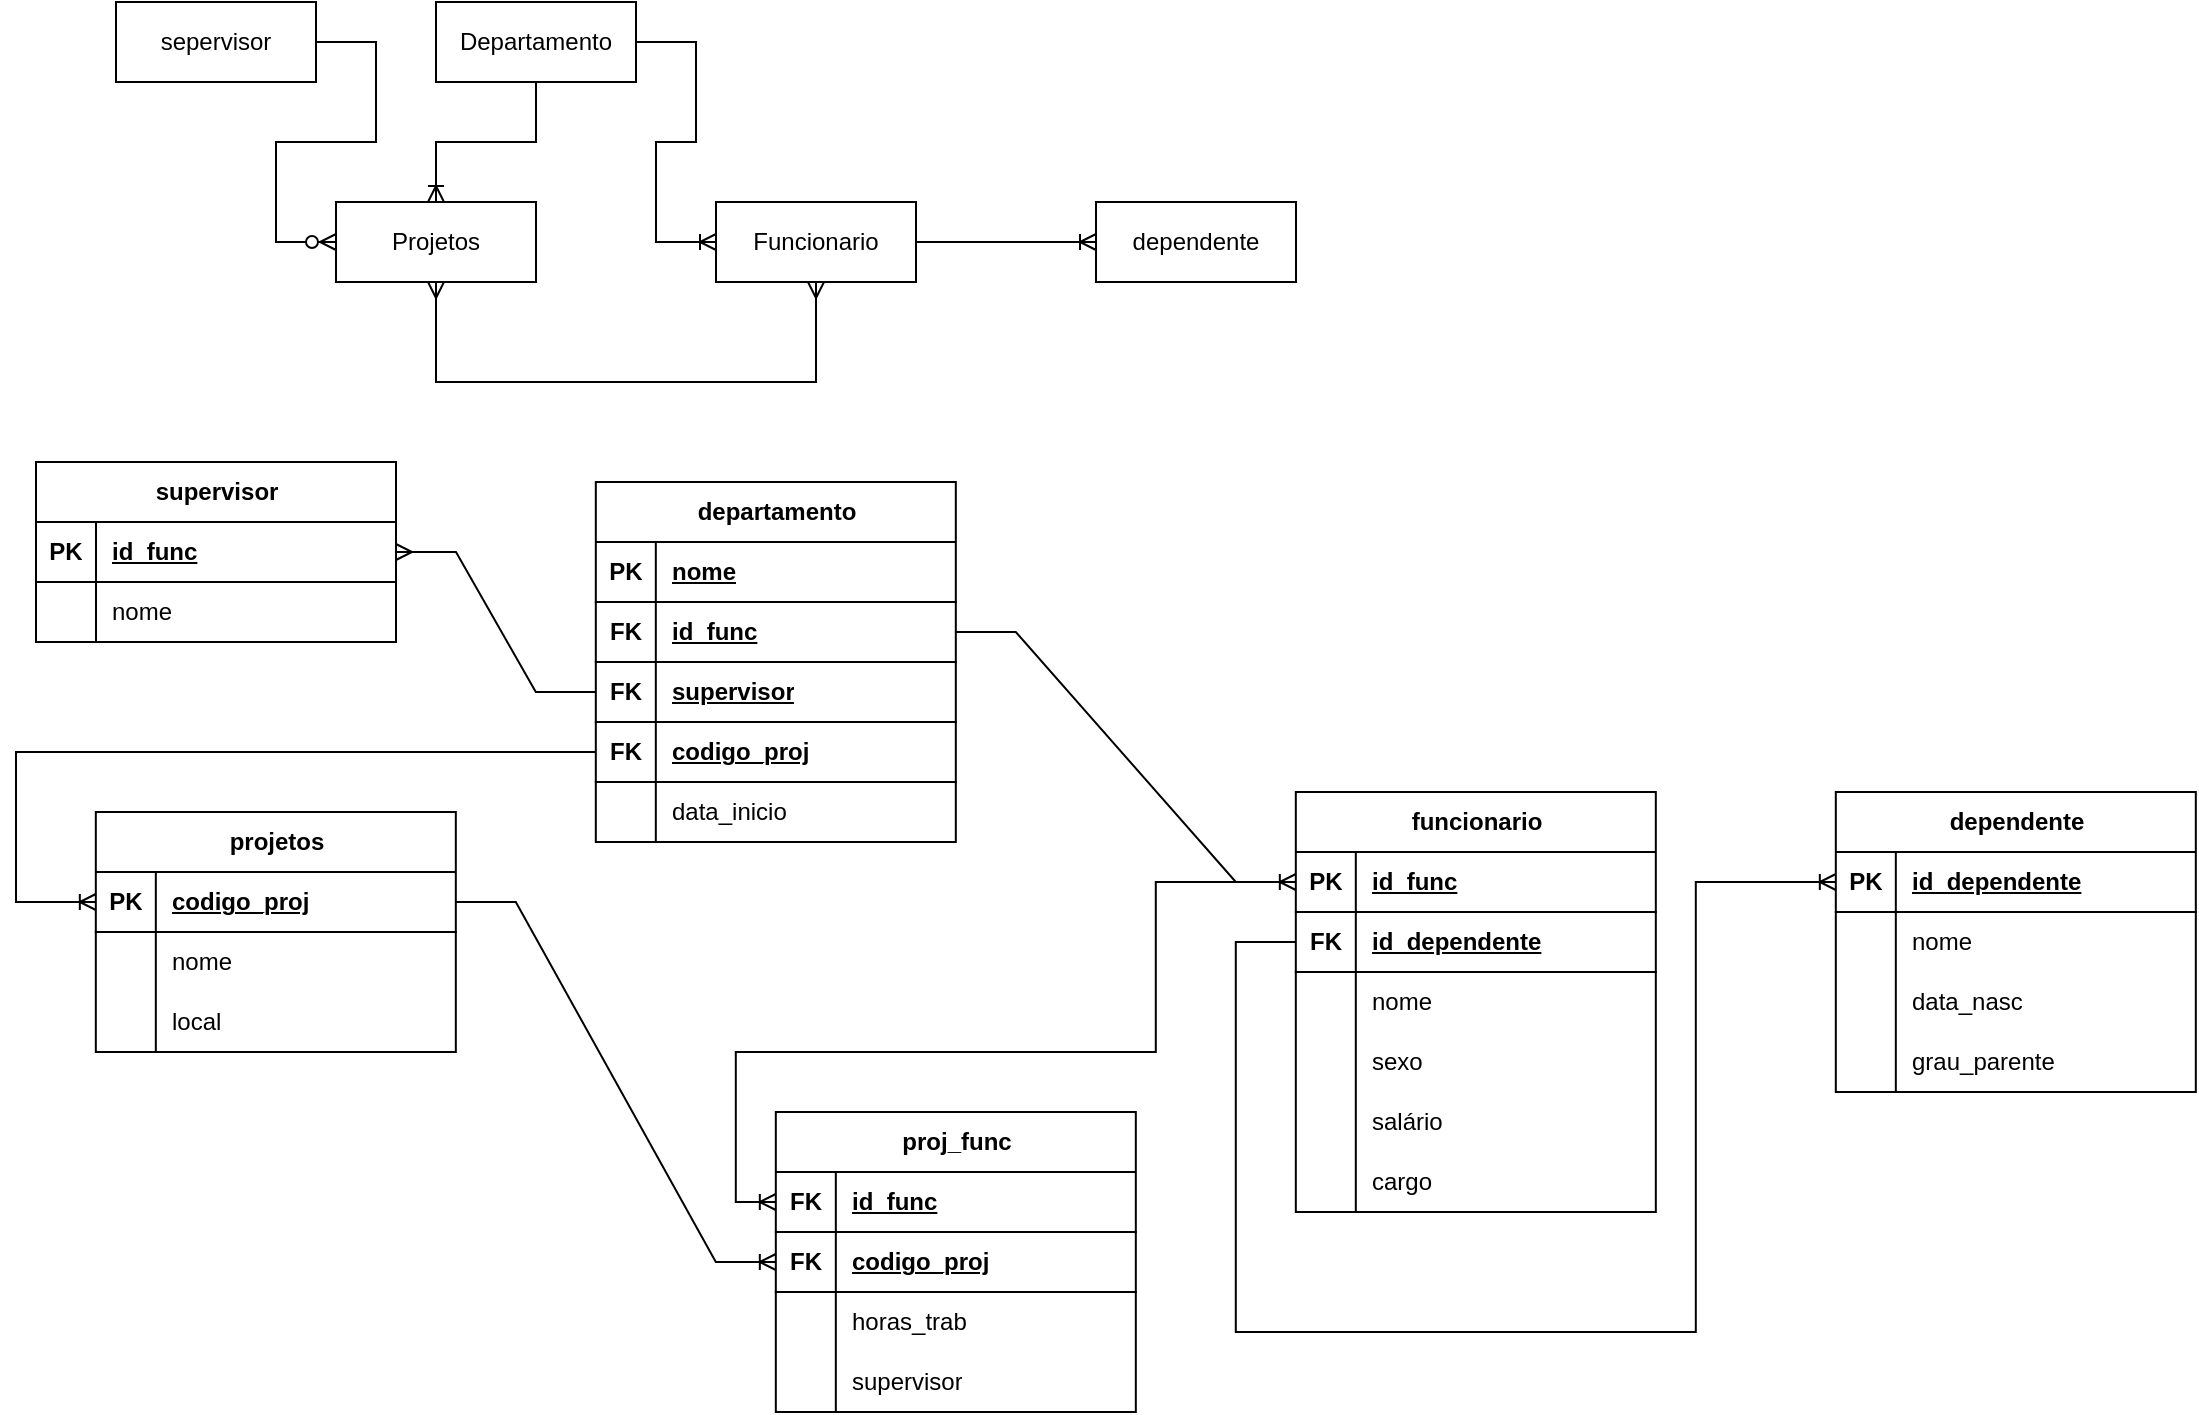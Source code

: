 <mxfile version="26.0.11">
  <diagram name="Página-1" id="IoNbXoMxtZyFO35XoxZp">
    <mxGraphModel dx="1313" dy="771" grid="1" gridSize="10" guides="1" tooltips="1" connect="1" arrows="1" fold="1" page="1" pageScale="1" pageWidth="1169" pageHeight="827" math="0" shadow="0">
      <root>
        <mxCell id="0" />
        <mxCell id="1" parent="0" />
        <mxCell id="rx8AZ9vbswZxcQyR1f8F-1" value="Funcionario" style="whiteSpace=wrap;html=1;align=center;" vertex="1" parent="1">
          <mxGeometry x="390" y="110" width="100" height="40" as="geometry" />
        </mxCell>
        <mxCell id="rx8AZ9vbswZxcQyR1f8F-3" value="Departamento" style="whiteSpace=wrap;html=1;align=center;" vertex="1" parent="1">
          <mxGeometry x="250" y="10" width="100" height="40" as="geometry" />
        </mxCell>
        <mxCell id="rx8AZ9vbswZxcQyR1f8F-4" value="dependente" style="whiteSpace=wrap;html=1;align=center;" vertex="1" parent="1">
          <mxGeometry x="580" y="110" width="100" height="40" as="geometry" />
        </mxCell>
        <mxCell id="rx8AZ9vbswZxcQyR1f8F-11" value="" style="edgeStyle=entityRelationEdgeStyle;fontSize=12;html=1;endArrow=ERoneToMany;rounded=0;exitX=1;exitY=0.5;exitDx=0;exitDy=0;entryX=0;entryY=0.5;entryDx=0;entryDy=0;" edge="1" parent="1" source="rx8AZ9vbswZxcQyR1f8F-1" target="rx8AZ9vbswZxcQyR1f8F-4">
          <mxGeometry width="100" height="100" relative="1" as="geometry">
            <mxPoint x="410" y="20" as="sourcePoint" />
            <mxPoint x="510" y="-80" as="targetPoint" />
          </mxGeometry>
        </mxCell>
        <mxCell id="rx8AZ9vbswZxcQyR1f8F-13" value="Projetos" style="whiteSpace=wrap;html=1;align=center;" vertex="1" parent="1">
          <mxGeometry x="200" y="110" width="100" height="40" as="geometry" />
        </mxCell>
        <mxCell id="rx8AZ9vbswZxcQyR1f8F-14" value="" style="edgeStyle=orthogonalEdgeStyle;fontSize=12;html=1;endArrow=ERoneToMany;rounded=0;entryX=0.5;entryY=0;entryDx=0;entryDy=0;exitX=0.5;exitY=1;exitDx=0;exitDy=0;" edge="1" parent="1" source="rx8AZ9vbswZxcQyR1f8F-3" target="rx8AZ9vbswZxcQyR1f8F-13">
          <mxGeometry width="100" height="100" relative="1" as="geometry">
            <mxPoint x="410" y="20" as="sourcePoint" />
            <mxPoint x="510" y="-80" as="targetPoint" />
          </mxGeometry>
        </mxCell>
        <mxCell id="rx8AZ9vbswZxcQyR1f8F-15" value="sepervisor" style="whiteSpace=wrap;html=1;align=center;" vertex="1" parent="1">
          <mxGeometry x="90" y="10" width="100" height="40" as="geometry" />
        </mxCell>
        <mxCell id="rx8AZ9vbswZxcQyR1f8F-17" value="" style="edgeStyle=entityRelationEdgeStyle;fontSize=12;html=1;endArrow=ERzeroToMany;endFill=1;rounded=0;exitX=1;exitY=0.5;exitDx=0;exitDy=0;entryX=0;entryY=0.5;entryDx=0;entryDy=0;" edge="1" parent="1" source="rx8AZ9vbswZxcQyR1f8F-15" target="rx8AZ9vbswZxcQyR1f8F-13">
          <mxGeometry width="100" height="100" relative="1" as="geometry">
            <mxPoint x="410" y="330" as="sourcePoint" />
            <mxPoint x="510" y="230" as="targetPoint" />
          </mxGeometry>
        </mxCell>
        <mxCell id="rx8AZ9vbswZxcQyR1f8F-18" value="departamento" style="shape=table;startSize=30;container=1;collapsible=1;childLayout=tableLayout;fixedRows=1;rowLines=0;fontStyle=1;align=center;resizeLast=1;html=1;" vertex="1" parent="1">
          <mxGeometry x="329.91" y="250" width="180" height="180" as="geometry" />
        </mxCell>
        <mxCell id="rx8AZ9vbswZxcQyR1f8F-19" value="" style="shape=tableRow;horizontal=0;startSize=0;swimlaneHead=0;swimlaneBody=0;fillColor=none;collapsible=0;dropTarget=0;points=[[0,0.5],[1,0.5]];portConstraint=eastwest;top=0;left=0;right=0;bottom=1;" vertex="1" parent="rx8AZ9vbswZxcQyR1f8F-18">
          <mxGeometry y="30" width="180" height="30" as="geometry" />
        </mxCell>
        <mxCell id="rx8AZ9vbswZxcQyR1f8F-20" value="PK" style="shape=partialRectangle;connectable=0;fillColor=none;top=0;left=0;bottom=0;right=0;fontStyle=1;overflow=hidden;whiteSpace=wrap;html=1;" vertex="1" parent="rx8AZ9vbswZxcQyR1f8F-19">
          <mxGeometry width="30" height="30" as="geometry">
            <mxRectangle width="30" height="30" as="alternateBounds" />
          </mxGeometry>
        </mxCell>
        <mxCell id="rx8AZ9vbswZxcQyR1f8F-21" value="nome" style="shape=partialRectangle;connectable=0;fillColor=none;top=0;left=0;bottom=0;right=0;align=left;spacingLeft=6;fontStyle=5;overflow=hidden;whiteSpace=wrap;html=1;" vertex="1" parent="rx8AZ9vbswZxcQyR1f8F-19">
          <mxGeometry x="30" width="150" height="30" as="geometry">
            <mxRectangle width="150" height="30" as="alternateBounds" />
          </mxGeometry>
        </mxCell>
        <mxCell id="rx8AZ9vbswZxcQyR1f8F-109" value="" style="shape=tableRow;horizontal=0;startSize=0;swimlaneHead=0;swimlaneBody=0;fillColor=none;collapsible=0;dropTarget=0;points=[[0,0.5],[1,0.5]];portConstraint=eastwest;top=0;left=0;right=0;bottom=1;" vertex="1" parent="rx8AZ9vbswZxcQyR1f8F-18">
          <mxGeometry y="60" width="180" height="30" as="geometry" />
        </mxCell>
        <mxCell id="rx8AZ9vbswZxcQyR1f8F-110" value="FK" style="shape=partialRectangle;connectable=0;fillColor=none;top=0;left=0;bottom=0;right=0;fontStyle=1;overflow=hidden;whiteSpace=wrap;html=1;" vertex="1" parent="rx8AZ9vbswZxcQyR1f8F-109">
          <mxGeometry width="30" height="30" as="geometry">
            <mxRectangle width="30" height="30" as="alternateBounds" />
          </mxGeometry>
        </mxCell>
        <mxCell id="rx8AZ9vbswZxcQyR1f8F-111" value="id_func" style="shape=partialRectangle;connectable=0;fillColor=none;top=0;left=0;bottom=0;right=0;align=left;spacingLeft=6;fontStyle=5;overflow=hidden;whiteSpace=wrap;html=1;" vertex="1" parent="rx8AZ9vbswZxcQyR1f8F-109">
          <mxGeometry x="30" width="150" height="30" as="geometry">
            <mxRectangle width="150" height="30" as="alternateBounds" />
          </mxGeometry>
        </mxCell>
        <mxCell id="rx8AZ9vbswZxcQyR1f8F-112" value="" style="shape=tableRow;horizontal=0;startSize=0;swimlaneHead=0;swimlaneBody=0;fillColor=none;collapsible=0;dropTarget=0;points=[[0,0.5],[1,0.5]];portConstraint=eastwest;top=0;left=0;right=0;bottom=1;" vertex="1" parent="rx8AZ9vbswZxcQyR1f8F-18">
          <mxGeometry y="90" width="180" height="30" as="geometry" />
        </mxCell>
        <mxCell id="rx8AZ9vbswZxcQyR1f8F-113" value="FK" style="shape=partialRectangle;connectable=0;fillColor=none;top=0;left=0;bottom=0;right=0;fontStyle=1;overflow=hidden;whiteSpace=wrap;html=1;" vertex="1" parent="rx8AZ9vbswZxcQyR1f8F-112">
          <mxGeometry width="30" height="30" as="geometry">
            <mxRectangle width="30" height="30" as="alternateBounds" />
          </mxGeometry>
        </mxCell>
        <mxCell id="rx8AZ9vbswZxcQyR1f8F-114" value="supervisor" style="shape=partialRectangle;connectable=0;fillColor=none;top=0;left=0;bottom=0;right=0;align=left;spacingLeft=6;fontStyle=5;overflow=hidden;whiteSpace=wrap;html=1;" vertex="1" parent="rx8AZ9vbswZxcQyR1f8F-112">
          <mxGeometry x="30" width="150" height="30" as="geometry">
            <mxRectangle width="150" height="30" as="alternateBounds" />
          </mxGeometry>
        </mxCell>
        <mxCell id="rx8AZ9vbswZxcQyR1f8F-183" value="" style="shape=tableRow;horizontal=0;startSize=0;swimlaneHead=0;swimlaneBody=0;fillColor=none;collapsible=0;dropTarget=0;points=[[0,0.5],[1,0.5]];portConstraint=eastwest;top=0;left=0;right=0;bottom=1;" vertex="1" parent="rx8AZ9vbswZxcQyR1f8F-18">
          <mxGeometry y="120" width="180" height="30" as="geometry" />
        </mxCell>
        <mxCell id="rx8AZ9vbswZxcQyR1f8F-184" value="FK" style="shape=partialRectangle;connectable=0;fillColor=none;top=0;left=0;bottom=0;right=0;fontStyle=1;overflow=hidden;whiteSpace=wrap;html=1;" vertex="1" parent="rx8AZ9vbswZxcQyR1f8F-183">
          <mxGeometry width="30" height="30" as="geometry">
            <mxRectangle width="30" height="30" as="alternateBounds" />
          </mxGeometry>
        </mxCell>
        <mxCell id="rx8AZ9vbswZxcQyR1f8F-185" value="codigo_proj" style="shape=partialRectangle;connectable=0;fillColor=none;top=0;left=0;bottom=0;right=0;align=left;spacingLeft=6;fontStyle=5;overflow=hidden;whiteSpace=wrap;html=1;" vertex="1" parent="rx8AZ9vbswZxcQyR1f8F-183">
          <mxGeometry x="30" width="150" height="30" as="geometry">
            <mxRectangle width="150" height="30" as="alternateBounds" />
          </mxGeometry>
        </mxCell>
        <mxCell id="rx8AZ9vbswZxcQyR1f8F-186" value="" style="shape=tableRow;horizontal=0;startSize=0;swimlaneHead=0;swimlaneBody=0;fillColor=none;collapsible=0;dropTarget=0;points=[[0,0.5],[1,0.5]];portConstraint=eastwest;top=0;left=0;right=0;bottom=0;" vertex="1" parent="rx8AZ9vbswZxcQyR1f8F-18">
          <mxGeometry y="150" width="180" height="30" as="geometry" />
        </mxCell>
        <mxCell id="rx8AZ9vbswZxcQyR1f8F-187" value="" style="shape=partialRectangle;connectable=0;fillColor=none;top=0;left=0;bottom=0;right=0;editable=1;overflow=hidden;whiteSpace=wrap;html=1;" vertex="1" parent="rx8AZ9vbswZxcQyR1f8F-186">
          <mxGeometry width="30" height="30" as="geometry">
            <mxRectangle width="30" height="30" as="alternateBounds" />
          </mxGeometry>
        </mxCell>
        <mxCell id="rx8AZ9vbswZxcQyR1f8F-188" value="data_inicio" style="shape=partialRectangle;connectable=0;fillColor=none;top=0;left=0;bottom=0;right=0;align=left;spacingLeft=6;overflow=hidden;whiteSpace=wrap;html=1;" vertex="1" parent="rx8AZ9vbswZxcQyR1f8F-186">
          <mxGeometry x="30" width="150" height="30" as="geometry">
            <mxRectangle width="150" height="30" as="alternateBounds" />
          </mxGeometry>
        </mxCell>
        <mxCell id="rx8AZ9vbswZxcQyR1f8F-31" value="funcionario" style="shape=table;startSize=30;container=1;collapsible=1;childLayout=tableLayout;fixedRows=1;rowLines=0;fontStyle=1;align=center;resizeLast=1;html=1;" vertex="1" parent="1">
          <mxGeometry x="679.91" y="405" width="180" height="210" as="geometry" />
        </mxCell>
        <mxCell id="rx8AZ9vbswZxcQyR1f8F-32" value="" style="shape=tableRow;horizontal=0;startSize=0;swimlaneHead=0;swimlaneBody=0;fillColor=none;collapsible=0;dropTarget=0;points=[[0,0.5],[1,0.5]];portConstraint=eastwest;top=0;left=0;right=0;bottom=1;" vertex="1" parent="rx8AZ9vbswZxcQyR1f8F-31">
          <mxGeometry y="30" width="180" height="30" as="geometry" />
        </mxCell>
        <mxCell id="rx8AZ9vbswZxcQyR1f8F-33" value="PK" style="shape=partialRectangle;connectable=0;fillColor=none;top=0;left=0;bottom=0;right=0;fontStyle=1;overflow=hidden;whiteSpace=wrap;html=1;" vertex="1" parent="rx8AZ9vbswZxcQyR1f8F-32">
          <mxGeometry width="30" height="30" as="geometry">
            <mxRectangle width="30" height="30" as="alternateBounds" />
          </mxGeometry>
        </mxCell>
        <mxCell id="rx8AZ9vbswZxcQyR1f8F-34" value="id_func" style="shape=partialRectangle;connectable=0;fillColor=none;top=0;left=0;bottom=0;right=0;align=left;spacingLeft=6;fontStyle=5;overflow=hidden;whiteSpace=wrap;html=1;" vertex="1" parent="rx8AZ9vbswZxcQyR1f8F-32">
          <mxGeometry x="30" width="150" height="30" as="geometry">
            <mxRectangle width="150" height="30" as="alternateBounds" />
          </mxGeometry>
        </mxCell>
        <mxCell id="rx8AZ9vbswZxcQyR1f8F-84" value="" style="shape=tableRow;horizontal=0;startSize=0;swimlaneHead=0;swimlaneBody=0;fillColor=none;collapsible=0;dropTarget=0;points=[[0,0.5],[1,0.5]];portConstraint=eastwest;top=0;left=0;right=0;bottom=1;" vertex="1" parent="rx8AZ9vbswZxcQyR1f8F-31">
          <mxGeometry y="60" width="180" height="30" as="geometry" />
        </mxCell>
        <mxCell id="rx8AZ9vbswZxcQyR1f8F-85" value="FK" style="shape=partialRectangle;connectable=0;fillColor=none;top=0;left=0;bottom=0;right=0;fontStyle=1;overflow=hidden;whiteSpace=wrap;html=1;" vertex="1" parent="rx8AZ9vbswZxcQyR1f8F-84">
          <mxGeometry width="30" height="30" as="geometry">
            <mxRectangle width="30" height="30" as="alternateBounds" />
          </mxGeometry>
        </mxCell>
        <mxCell id="rx8AZ9vbswZxcQyR1f8F-86" value="id_dependente" style="shape=partialRectangle;connectable=0;fillColor=none;top=0;left=0;bottom=0;right=0;align=left;spacingLeft=6;fontStyle=5;overflow=hidden;whiteSpace=wrap;html=1;" vertex="1" parent="rx8AZ9vbswZxcQyR1f8F-84">
          <mxGeometry x="30" width="150" height="30" as="geometry">
            <mxRectangle width="150" height="30" as="alternateBounds" />
          </mxGeometry>
        </mxCell>
        <mxCell id="rx8AZ9vbswZxcQyR1f8F-87" value="" style="shape=tableRow;horizontal=0;startSize=0;swimlaneHead=0;swimlaneBody=0;fillColor=none;collapsible=0;dropTarget=0;points=[[0,0.5],[1,0.5]];portConstraint=eastwest;top=0;left=0;right=0;bottom=0;" vertex="1" parent="rx8AZ9vbswZxcQyR1f8F-31">
          <mxGeometry y="90" width="180" height="30" as="geometry" />
        </mxCell>
        <mxCell id="rx8AZ9vbswZxcQyR1f8F-88" value="" style="shape=partialRectangle;connectable=0;fillColor=none;top=0;left=0;bottom=0;right=0;editable=1;overflow=hidden;whiteSpace=wrap;html=1;" vertex="1" parent="rx8AZ9vbswZxcQyR1f8F-87">
          <mxGeometry width="30" height="30" as="geometry">
            <mxRectangle width="30" height="30" as="alternateBounds" />
          </mxGeometry>
        </mxCell>
        <mxCell id="rx8AZ9vbswZxcQyR1f8F-89" value="nome" style="shape=partialRectangle;connectable=0;fillColor=none;top=0;left=0;bottom=0;right=0;align=left;spacingLeft=6;overflow=hidden;whiteSpace=wrap;html=1;" vertex="1" parent="rx8AZ9vbswZxcQyR1f8F-87">
          <mxGeometry x="30" width="150" height="30" as="geometry">
            <mxRectangle width="150" height="30" as="alternateBounds" />
          </mxGeometry>
        </mxCell>
        <mxCell id="rx8AZ9vbswZxcQyR1f8F-119" value="" style="shape=tableRow;horizontal=0;startSize=0;swimlaneHead=0;swimlaneBody=0;fillColor=none;collapsible=0;dropTarget=0;points=[[0,0.5],[1,0.5]];portConstraint=eastwest;top=0;left=0;right=0;bottom=0;" vertex="1" parent="rx8AZ9vbswZxcQyR1f8F-31">
          <mxGeometry y="120" width="180" height="30" as="geometry" />
        </mxCell>
        <mxCell id="rx8AZ9vbswZxcQyR1f8F-120" value="" style="shape=partialRectangle;connectable=0;fillColor=none;top=0;left=0;bottom=0;right=0;editable=1;overflow=hidden;whiteSpace=wrap;html=1;" vertex="1" parent="rx8AZ9vbswZxcQyR1f8F-119">
          <mxGeometry width="30" height="30" as="geometry">
            <mxRectangle width="30" height="30" as="alternateBounds" />
          </mxGeometry>
        </mxCell>
        <mxCell id="rx8AZ9vbswZxcQyR1f8F-121" value="sexo" style="shape=partialRectangle;connectable=0;fillColor=none;top=0;left=0;bottom=0;right=0;align=left;spacingLeft=6;overflow=hidden;whiteSpace=wrap;html=1;" vertex="1" parent="rx8AZ9vbswZxcQyR1f8F-119">
          <mxGeometry x="30" width="150" height="30" as="geometry">
            <mxRectangle width="150" height="30" as="alternateBounds" />
          </mxGeometry>
        </mxCell>
        <mxCell id="rx8AZ9vbswZxcQyR1f8F-122" value="" style="shape=tableRow;horizontal=0;startSize=0;swimlaneHead=0;swimlaneBody=0;fillColor=none;collapsible=0;dropTarget=0;points=[[0,0.5],[1,0.5]];portConstraint=eastwest;top=0;left=0;right=0;bottom=0;" vertex="1" parent="rx8AZ9vbswZxcQyR1f8F-31">
          <mxGeometry y="150" width="180" height="30" as="geometry" />
        </mxCell>
        <mxCell id="rx8AZ9vbswZxcQyR1f8F-123" value="" style="shape=partialRectangle;connectable=0;fillColor=none;top=0;left=0;bottom=0;right=0;editable=1;overflow=hidden;whiteSpace=wrap;html=1;" vertex="1" parent="rx8AZ9vbswZxcQyR1f8F-122">
          <mxGeometry width="30" height="30" as="geometry">
            <mxRectangle width="30" height="30" as="alternateBounds" />
          </mxGeometry>
        </mxCell>
        <mxCell id="rx8AZ9vbswZxcQyR1f8F-124" value="salário&amp;nbsp;" style="shape=partialRectangle;connectable=0;fillColor=none;top=0;left=0;bottom=0;right=0;align=left;spacingLeft=6;overflow=hidden;whiteSpace=wrap;html=1;" vertex="1" parent="rx8AZ9vbswZxcQyR1f8F-122">
          <mxGeometry x="30" width="150" height="30" as="geometry">
            <mxRectangle width="150" height="30" as="alternateBounds" />
          </mxGeometry>
        </mxCell>
        <mxCell id="rx8AZ9vbswZxcQyR1f8F-128" value="" style="shape=tableRow;horizontal=0;startSize=0;swimlaneHead=0;swimlaneBody=0;fillColor=none;collapsible=0;dropTarget=0;points=[[0,0.5],[1,0.5]];portConstraint=eastwest;top=0;left=0;right=0;bottom=0;" vertex="1" parent="rx8AZ9vbswZxcQyR1f8F-31">
          <mxGeometry y="180" width="180" height="30" as="geometry" />
        </mxCell>
        <mxCell id="rx8AZ9vbswZxcQyR1f8F-129" value="" style="shape=partialRectangle;connectable=0;fillColor=none;top=0;left=0;bottom=0;right=0;editable=1;overflow=hidden;whiteSpace=wrap;html=1;" vertex="1" parent="rx8AZ9vbswZxcQyR1f8F-128">
          <mxGeometry width="30" height="30" as="geometry">
            <mxRectangle width="30" height="30" as="alternateBounds" />
          </mxGeometry>
        </mxCell>
        <mxCell id="rx8AZ9vbswZxcQyR1f8F-130" value="cargo" style="shape=partialRectangle;connectable=0;fillColor=none;top=0;left=0;bottom=0;right=0;align=left;spacingLeft=6;overflow=hidden;whiteSpace=wrap;html=1;" vertex="1" parent="rx8AZ9vbswZxcQyR1f8F-128">
          <mxGeometry x="30" width="150" height="30" as="geometry">
            <mxRectangle width="150" height="30" as="alternateBounds" />
          </mxGeometry>
        </mxCell>
        <mxCell id="rx8AZ9vbswZxcQyR1f8F-44" value="dependente" style="shape=table;startSize=30;container=1;collapsible=1;childLayout=tableLayout;fixedRows=1;rowLines=0;fontStyle=1;align=center;resizeLast=1;html=1;" vertex="1" parent="1">
          <mxGeometry x="949.91" y="405" width="180" height="150" as="geometry" />
        </mxCell>
        <mxCell id="rx8AZ9vbswZxcQyR1f8F-45" value="" style="shape=tableRow;horizontal=0;startSize=0;swimlaneHead=0;swimlaneBody=0;fillColor=none;collapsible=0;dropTarget=0;points=[[0,0.5],[1,0.5]];portConstraint=eastwest;top=0;left=0;right=0;bottom=1;" vertex="1" parent="rx8AZ9vbswZxcQyR1f8F-44">
          <mxGeometry y="30" width="180" height="30" as="geometry" />
        </mxCell>
        <mxCell id="rx8AZ9vbswZxcQyR1f8F-46" value="PK" style="shape=partialRectangle;connectable=0;fillColor=none;top=0;left=0;bottom=0;right=0;fontStyle=1;overflow=hidden;whiteSpace=wrap;html=1;" vertex="1" parent="rx8AZ9vbswZxcQyR1f8F-45">
          <mxGeometry width="30" height="30" as="geometry">
            <mxRectangle width="30" height="30" as="alternateBounds" />
          </mxGeometry>
        </mxCell>
        <mxCell id="rx8AZ9vbswZxcQyR1f8F-47" value="id_dependente" style="shape=partialRectangle;connectable=0;fillColor=none;top=0;left=0;bottom=0;right=0;align=left;spacingLeft=6;fontStyle=5;overflow=hidden;whiteSpace=wrap;html=1;" vertex="1" parent="rx8AZ9vbswZxcQyR1f8F-45">
          <mxGeometry x="30" width="150" height="30" as="geometry">
            <mxRectangle width="150" height="30" as="alternateBounds" />
          </mxGeometry>
        </mxCell>
        <mxCell id="rx8AZ9vbswZxcQyR1f8F-48" value="" style="shape=tableRow;horizontal=0;startSize=0;swimlaneHead=0;swimlaneBody=0;fillColor=none;collapsible=0;dropTarget=0;points=[[0,0.5],[1,0.5]];portConstraint=eastwest;top=0;left=0;right=0;bottom=0;" vertex="1" parent="rx8AZ9vbswZxcQyR1f8F-44">
          <mxGeometry y="60" width="180" height="30" as="geometry" />
        </mxCell>
        <mxCell id="rx8AZ9vbswZxcQyR1f8F-49" value="" style="shape=partialRectangle;connectable=0;fillColor=none;top=0;left=0;bottom=0;right=0;editable=1;overflow=hidden;whiteSpace=wrap;html=1;" vertex="1" parent="rx8AZ9vbswZxcQyR1f8F-48">
          <mxGeometry width="30" height="30" as="geometry">
            <mxRectangle width="30" height="30" as="alternateBounds" />
          </mxGeometry>
        </mxCell>
        <mxCell id="rx8AZ9vbswZxcQyR1f8F-50" value="nome" style="shape=partialRectangle;connectable=0;fillColor=none;top=0;left=0;bottom=0;right=0;align=left;spacingLeft=6;overflow=hidden;whiteSpace=wrap;html=1;" vertex="1" parent="rx8AZ9vbswZxcQyR1f8F-48">
          <mxGeometry x="30" width="150" height="30" as="geometry">
            <mxRectangle width="150" height="30" as="alternateBounds" />
          </mxGeometry>
        </mxCell>
        <mxCell id="rx8AZ9vbswZxcQyR1f8F-51" value="" style="shape=tableRow;horizontal=0;startSize=0;swimlaneHead=0;swimlaneBody=0;fillColor=none;collapsible=0;dropTarget=0;points=[[0,0.5],[1,0.5]];portConstraint=eastwest;top=0;left=0;right=0;bottom=0;" vertex="1" parent="rx8AZ9vbswZxcQyR1f8F-44">
          <mxGeometry y="90" width="180" height="30" as="geometry" />
        </mxCell>
        <mxCell id="rx8AZ9vbswZxcQyR1f8F-52" value="" style="shape=partialRectangle;connectable=0;fillColor=none;top=0;left=0;bottom=0;right=0;editable=1;overflow=hidden;whiteSpace=wrap;html=1;" vertex="1" parent="rx8AZ9vbswZxcQyR1f8F-51">
          <mxGeometry width="30" height="30" as="geometry">
            <mxRectangle width="30" height="30" as="alternateBounds" />
          </mxGeometry>
        </mxCell>
        <mxCell id="rx8AZ9vbswZxcQyR1f8F-53" value="data_nasc" style="shape=partialRectangle;connectable=0;fillColor=none;top=0;left=0;bottom=0;right=0;align=left;spacingLeft=6;overflow=hidden;whiteSpace=wrap;html=1;" vertex="1" parent="rx8AZ9vbswZxcQyR1f8F-51">
          <mxGeometry x="30" width="150" height="30" as="geometry">
            <mxRectangle width="150" height="30" as="alternateBounds" />
          </mxGeometry>
        </mxCell>
        <mxCell id="rx8AZ9vbswZxcQyR1f8F-54" value="" style="shape=tableRow;horizontal=0;startSize=0;swimlaneHead=0;swimlaneBody=0;fillColor=none;collapsible=0;dropTarget=0;points=[[0,0.5],[1,0.5]];portConstraint=eastwest;top=0;left=0;right=0;bottom=0;" vertex="1" parent="rx8AZ9vbswZxcQyR1f8F-44">
          <mxGeometry y="120" width="180" height="30" as="geometry" />
        </mxCell>
        <mxCell id="rx8AZ9vbswZxcQyR1f8F-55" value="" style="shape=partialRectangle;connectable=0;fillColor=none;top=0;left=0;bottom=0;right=0;editable=1;overflow=hidden;whiteSpace=wrap;html=1;" vertex="1" parent="rx8AZ9vbswZxcQyR1f8F-54">
          <mxGeometry width="30" height="30" as="geometry">
            <mxRectangle width="30" height="30" as="alternateBounds" />
          </mxGeometry>
        </mxCell>
        <mxCell id="rx8AZ9vbswZxcQyR1f8F-56" value="grau_parente" style="shape=partialRectangle;connectable=0;fillColor=none;top=0;left=0;bottom=0;right=0;align=left;spacingLeft=6;overflow=hidden;whiteSpace=wrap;html=1;" vertex="1" parent="rx8AZ9vbswZxcQyR1f8F-54">
          <mxGeometry x="30" width="150" height="30" as="geometry">
            <mxRectangle width="150" height="30" as="alternateBounds" />
          </mxGeometry>
        </mxCell>
        <mxCell id="rx8AZ9vbswZxcQyR1f8F-70" value="projetos" style="shape=table;startSize=30;container=1;collapsible=1;childLayout=tableLayout;fixedRows=1;rowLines=0;fontStyle=1;align=center;resizeLast=1;html=1;" vertex="1" parent="1">
          <mxGeometry x="79.91" y="415" width="180" height="120" as="geometry" />
        </mxCell>
        <mxCell id="rx8AZ9vbswZxcQyR1f8F-71" value="" style="shape=tableRow;horizontal=0;startSize=0;swimlaneHead=0;swimlaneBody=0;fillColor=none;collapsible=0;dropTarget=0;points=[[0,0.5],[1,0.5]];portConstraint=eastwest;top=0;left=0;right=0;bottom=1;" vertex="1" parent="rx8AZ9vbswZxcQyR1f8F-70">
          <mxGeometry y="30" width="180" height="30" as="geometry" />
        </mxCell>
        <mxCell id="rx8AZ9vbswZxcQyR1f8F-72" value="PK" style="shape=partialRectangle;connectable=0;fillColor=none;top=0;left=0;bottom=0;right=0;fontStyle=1;overflow=hidden;whiteSpace=wrap;html=1;" vertex="1" parent="rx8AZ9vbswZxcQyR1f8F-71">
          <mxGeometry width="30" height="30" as="geometry">
            <mxRectangle width="30" height="30" as="alternateBounds" />
          </mxGeometry>
        </mxCell>
        <mxCell id="rx8AZ9vbswZxcQyR1f8F-73" value="codigo_proj" style="shape=partialRectangle;connectable=0;fillColor=none;top=0;left=0;bottom=0;right=0;align=left;spacingLeft=6;fontStyle=5;overflow=hidden;whiteSpace=wrap;html=1;" vertex="1" parent="rx8AZ9vbswZxcQyR1f8F-71">
          <mxGeometry x="30" width="150" height="30" as="geometry">
            <mxRectangle width="150" height="30" as="alternateBounds" />
          </mxGeometry>
        </mxCell>
        <mxCell id="rx8AZ9vbswZxcQyR1f8F-74" value="" style="shape=tableRow;horizontal=0;startSize=0;swimlaneHead=0;swimlaneBody=0;fillColor=none;collapsible=0;dropTarget=0;points=[[0,0.5],[1,0.5]];portConstraint=eastwest;top=0;left=0;right=0;bottom=0;" vertex="1" parent="rx8AZ9vbswZxcQyR1f8F-70">
          <mxGeometry y="60" width="180" height="30" as="geometry" />
        </mxCell>
        <mxCell id="rx8AZ9vbswZxcQyR1f8F-75" value="" style="shape=partialRectangle;connectable=0;fillColor=none;top=0;left=0;bottom=0;right=0;editable=1;overflow=hidden;whiteSpace=wrap;html=1;" vertex="1" parent="rx8AZ9vbswZxcQyR1f8F-74">
          <mxGeometry width="30" height="30" as="geometry">
            <mxRectangle width="30" height="30" as="alternateBounds" />
          </mxGeometry>
        </mxCell>
        <mxCell id="rx8AZ9vbswZxcQyR1f8F-76" value="nome" style="shape=partialRectangle;connectable=0;fillColor=none;top=0;left=0;bottom=0;right=0;align=left;spacingLeft=6;overflow=hidden;whiteSpace=wrap;html=1;" vertex="1" parent="rx8AZ9vbswZxcQyR1f8F-74">
          <mxGeometry x="30" width="150" height="30" as="geometry">
            <mxRectangle width="150" height="30" as="alternateBounds" />
          </mxGeometry>
        </mxCell>
        <mxCell id="rx8AZ9vbswZxcQyR1f8F-77" value="" style="shape=tableRow;horizontal=0;startSize=0;swimlaneHead=0;swimlaneBody=0;fillColor=none;collapsible=0;dropTarget=0;points=[[0,0.5],[1,0.5]];portConstraint=eastwest;top=0;left=0;right=0;bottom=0;" vertex="1" parent="rx8AZ9vbswZxcQyR1f8F-70">
          <mxGeometry y="90" width="180" height="30" as="geometry" />
        </mxCell>
        <mxCell id="rx8AZ9vbswZxcQyR1f8F-78" value="" style="shape=partialRectangle;connectable=0;fillColor=none;top=0;left=0;bottom=0;right=0;editable=1;overflow=hidden;whiteSpace=wrap;html=1;" vertex="1" parent="rx8AZ9vbswZxcQyR1f8F-77">
          <mxGeometry width="30" height="30" as="geometry">
            <mxRectangle width="30" height="30" as="alternateBounds" />
          </mxGeometry>
        </mxCell>
        <mxCell id="rx8AZ9vbswZxcQyR1f8F-79" value="local" style="shape=partialRectangle;connectable=0;fillColor=none;top=0;left=0;bottom=0;right=0;align=left;spacingLeft=6;overflow=hidden;whiteSpace=wrap;html=1;" vertex="1" parent="rx8AZ9vbswZxcQyR1f8F-77">
          <mxGeometry x="30" width="150" height="30" as="geometry">
            <mxRectangle width="150" height="30" as="alternateBounds" />
          </mxGeometry>
        </mxCell>
        <mxCell id="rx8AZ9vbswZxcQyR1f8F-90" value="" style="edgeStyle=orthogonalEdgeStyle;fontSize=12;html=1;endArrow=ERoneToMany;rounded=0;exitX=0;exitY=0.5;exitDx=0;exitDy=0;entryX=0;entryY=0.5;entryDx=0;entryDy=0;" edge="1" parent="1" source="rx8AZ9vbswZxcQyR1f8F-84" target="rx8AZ9vbswZxcQyR1f8F-45">
          <mxGeometry width="100" height="100" relative="1" as="geometry">
            <mxPoint x="479.91" y="495" as="sourcePoint" />
            <mxPoint x="849.91" y="455" as="targetPoint" />
            <Array as="points">
              <mxPoint x="649.91" y="480" />
              <mxPoint x="649.91" y="675" />
              <mxPoint x="879.91" y="675" />
              <mxPoint x="879.91" y="450" />
            </Array>
          </mxGeometry>
        </mxCell>
        <mxCell id="rx8AZ9vbswZxcQyR1f8F-91" value="" style="edgeStyle=orthogonalEdgeStyle;fontSize=12;html=1;endArrow=ERmany;startArrow=ERmany;rounded=0;exitX=0.5;exitY=1;exitDx=0;exitDy=0;entryX=0.5;entryY=1;entryDx=0;entryDy=0;" edge="1" parent="1" source="rx8AZ9vbswZxcQyR1f8F-13" target="rx8AZ9vbswZxcQyR1f8F-1">
          <mxGeometry width="100" height="100" relative="1" as="geometry">
            <mxPoint x="480" y="70" as="sourcePoint" />
            <mxPoint x="580" y="-30" as="targetPoint" />
            <Array as="points">
              <mxPoint x="250" y="200" />
              <mxPoint x="440" y="200" />
            </Array>
          </mxGeometry>
        </mxCell>
        <mxCell id="rx8AZ9vbswZxcQyR1f8F-92" value="" style="edgeStyle=entityRelationEdgeStyle;fontSize=12;html=1;endArrow=ERoneToMany;rounded=0;exitX=1;exitY=0.5;exitDx=0;exitDy=0;entryX=0;entryY=0.5;entryDx=0;entryDy=0;" edge="1" parent="1" source="rx8AZ9vbswZxcQyR1f8F-3" target="rx8AZ9vbswZxcQyR1f8F-1">
          <mxGeometry width="100" height="100" relative="1" as="geometry">
            <mxPoint x="480" y="70" as="sourcePoint" />
            <mxPoint x="580" y="-30" as="targetPoint" />
          </mxGeometry>
        </mxCell>
        <mxCell id="rx8AZ9vbswZxcQyR1f8F-118" value="" style="edgeStyle=entityRelationEdgeStyle;fontSize=12;html=1;endArrow=ERoneToMany;rounded=0;entryX=0;entryY=0.5;entryDx=0;entryDy=0;exitX=1;exitY=0.5;exitDx=0;exitDy=0;" edge="1" parent="1" source="rx8AZ9vbswZxcQyR1f8F-109" target="rx8AZ9vbswZxcQyR1f8F-32">
          <mxGeometry width="100" height="100" relative="1" as="geometry">
            <mxPoint x="359.91" y="425" as="sourcePoint" />
            <mxPoint x="459.91" y="325" as="targetPoint" />
          </mxGeometry>
        </mxCell>
        <mxCell id="rx8AZ9vbswZxcQyR1f8F-131" value="" style="edgeStyle=orthogonalEdgeStyle;fontSize=12;html=1;endArrow=ERoneToMany;rounded=0;exitX=0;exitY=0.5;exitDx=0;exitDy=0;entryX=0;entryY=0.5;entryDx=0;entryDy=0;" edge="1" parent="1" source="rx8AZ9vbswZxcQyR1f8F-183" target="rx8AZ9vbswZxcQyR1f8F-71">
          <mxGeometry width="100" height="100" relative="1" as="geometry">
            <mxPoint x="149.91" y="395" as="sourcePoint" />
            <mxPoint x="-50.09" y="435" as="targetPoint" />
            <Array as="points">
              <mxPoint x="40" y="385" />
              <mxPoint x="40" y="460" />
            </Array>
          </mxGeometry>
        </mxCell>
        <mxCell id="rx8AZ9vbswZxcQyR1f8F-132" value="proj_func" style="shape=table;startSize=30;container=1;collapsible=1;childLayout=tableLayout;fixedRows=1;rowLines=0;fontStyle=1;align=center;resizeLast=1;html=1;" vertex="1" parent="1">
          <mxGeometry x="419.91" y="565" width="180" height="150" as="geometry" />
        </mxCell>
        <mxCell id="rx8AZ9vbswZxcQyR1f8F-133" value="" style="shape=tableRow;horizontal=0;startSize=0;swimlaneHead=0;swimlaneBody=0;fillColor=none;collapsible=0;dropTarget=0;points=[[0,0.5],[1,0.5]];portConstraint=eastwest;top=0;left=0;right=0;bottom=1;" vertex="1" parent="rx8AZ9vbswZxcQyR1f8F-132">
          <mxGeometry y="30" width="180" height="30" as="geometry" />
        </mxCell>
        <mxCell id="rx8AZ9vbswZxcQyR1f8F-134" value="FK" style="shape=partialRectangle;connectable=0;fillColor=none;top=0;left=0;bottom=0;right=0;fontStyle=1;overflow=hidden;whiteSpace=wrap;html=1;" vertex="1" parent="rx8AZ9vbswZxcQyR1f8F-133">
          <mxGeometry width="30" height="30" as="geometry">
            <mxRectangle width="30" height="30" as="alternateBounds" />
          </mxGeometry>
        </mxCell>
        <mxCell id="rx8AZ9vbswZxcQyR1f8F-135" value="id_func" style="shape=partialRectangle;connectable=0;fillColor=none;top=0;left=0;bottom=0;right=0;align=left;spacingLeft=6;fontStyle=5;overflow=hidden;whiteSpace=wrap;html=1;" vertex="1" parent="rx8AZ9vbswZxcQyR1f8F-133">
          <mxGeometry x="30" width="150" height="30" as="geometry">
            <mxRectangle width="150" height="30" as="alternateBounds" />
          </mxGeometry>
        </mxCell>
        <mxCell id="rx8AZ9vbswZxcQyR1f8F-145" value="" style="shape=tableRow;horizontal=0;startSize=0;swimlaneHead=0;swimlaneBody=0;fillColor=none;collapsible=0;dropTarget=0;points=[[0,0.5],[1,0.5]];portConstraint=eastwest;top=0;left=0;right=0;bottom=1;" vertex="1" parent="rx8AZ9vbswZxcQyR1f8F-132">
          <mxGeometry y="60" width="180" height="30" as="geometry" />
        </mxCell>
        <mxCell id="rx8AZ9vbswZxcQyR1f8F-146" value="FK" style="shape=partialRectangle;connectable=0;fillColor=none;top=0;left=0;bottom=0;right=0;fontStyle=1;overflow=hidden;whiteSpace=wrap;html=1;" vertex="1" parent="rx8AZ9vbswZxcQyR1f8F-145">
          <mxGeometry width="30" height="30" as="geometry">
            <mxRectangle width="30" height="30" as="alternateBounds" />
          </mxGeometry>
        </mxCell>
        <mxCell id="rx8AZ9vbswZxcQyR1f8F-147" value="codigo_proj" style="shape=partialRectangle;connectable=0;fillColor=none;top=0;left=0;bottom=0;right=0;align=left;spacingLeft=6;fontStyle=5;overflow=hidden;whiteSpace=wrap;html=1;" vertex="1" parent="rx8AZ9vbswZxcQyR1f8F-145">
          <mxGeometry x="30" width="150" height="30" as="geometry">
            <mxRectangle width="150" height="30" as="alternateBounds" />
          </mxGeometry>
        </mxCell>
        <mxCell id="rx8AZ9vbswZxcQyR1f8F-148" value="" style="shape=tableRow;horizontal=0;startSize=0;swimlaneHead=0;swimlaneBody=0;fillColor=none;collapsible=0;dropTarget=0;points=[[0,0.5],[1,0.5]];portConstraint=eastwest;top=0;left=0;right=0;bottom=0;" vertex="1" parent="rx8AZ9vbswZxcQyR1f8F-132">
          <mxGeometry y="90" width="180" height="30" as="geometry" />
        </mxCell>
        <mxCell id="rx8AZ9vbswZxcQyR1f8F-149" value="" style="shape=partialRectangle;connectable=0;fillColor=none;top=0;left=0;bottom=0;right=0;editable=1;overflow=hidden;whiteSpace=wrap;html=1;" vertex="1" parent="rx8AZ9vbswZxcQyR1f8F-148">
          <mxGeometry width="30" height="30" as="geometry">
            <mxRectangle width="30" height="30" as="alternateBounds" />
          </mxGeometry>
        </mxCell>
        <mxCell id="rx8AZ9vbswZxcQyR1f8F-150" value="horas_trab" style="shape=partialRectangle;connectable=0;fillColor=none;top=0;left=0;bottom=0;right=0;align=left;spacingLeft=6;overflow=hidden;whiteSpace=wrap;html=1;" vertex="1" parent="rx8AZ9vbswZxcQyR1f8F-148">
          <mxGeometry x="30" width="150" height="30" as="geometry">
            <mxRectangle width="150" height="30" as="alternateBounds" />
          </mxGeometry>
        </mxCell>
        <mxCell id="rx8AZ9vbswZxcQyR1f8F-154" value="" style="shape=tableRow;horizontal=0;startSize=0;swimlaneHead=0;swimlaneBody=0;fillColor=none;collapsible=0;dropTarget=0;points=[[0,0.5],[1,0.5]];portConstraint=eastwest;top=0;left=0;right=0;bottom=0;" vertex="1" parent="rx8AZ9vbswZxcQyR1f8F-132">
          <mxGeometry y="120" width="180" height="30" as="geometry" />
        </mxCell>
        <mxCell id="rx8AZ9vbswZxcQyR1f8F-155" value="" style="shape=partialRectangle;connectable=0;fillColor=none;top=0;left=0;bottom=0;right=0;editable=1;overflow=hidden;whiteSpace=wrap;html=1;" vertex="1" parent="rx8AZ9vbswZxcQyR1f8F-154">
          <mxGeometry width="30" height="30" as="geometry">
            <mxRectangle width="30" height="30" as="alternateBounds" />
          </mxGeometry>
        </mxCell>
        <mxCell id="rx8AZ9vbswZxcQyR1f8F-156" value="supervisor" style="shape=partialRectangle;connectable=0;fillColor=none;top=0;left=0;bottom=0;right=0;align=left;spacingLeft=6;overflow=hidden;whiteSpace=wrap;html=1;" vertex="1" parent="rx8AZ9vbswZxcQyR1f8F-154">
          <mxGeometry x="30" width="150" height="30" as="geometry">
            <mxRectangle width="150" height="30" as="alternateBounds" />
          </mxGeometry>
        </mxCell>
        <mxCell id="rx8AZ9vbswZxcQyR1f8F-152" value="" style="edgeStyle=entityRelationEdgeStyle;fontSize=12;html=1;endArrow=ERoneToMany;rounded=0;entryX=0;entryY=0.5;entryDx=0;entryDy=0;exitX=1;exitY=0.5;exitDx=0;exitDy=0;" edge="1" parent="1" source="rx8AZ9vbswZxcQyR1f8F-71" target="rx8AZ9vbswZxcQyR1f8F-145">
          <mxGeometry width="100" height="100" relative="1" as="geometry">
            <mxPoint x="669.91" y="725" as="sourcePoint" />
            <mxPoint x="769.91" y="625" as="targetPoint" />
          </mxGeometry>
        </mxCell>
        <mxCell id="rx8AZ9vbswZxcQyR1f8F-153" value="" style="edgeStyle=orthogonalEdgeStyle;fontSize=12;html=1;endArrow=ERoneToMany;rounded=0;entryX=0;entryY=0.5;entryDx=0;entryDy=0;" edge="1" parent="1" source="rx8AZ9vbswZxcQyR1f8F-32" target="rx8AZ9vbswZxcQyR1f8F-133">
          <mxGeometry width="100" height="100" relative="1" as="geometry">
            <mxPoint x="499.91" y="445" as="sourcePoint" />
            <mxPoint x="599.91" y="345" as="targetPoint" />
            <Array as="points">
              <mxPoint x="609.91" y="450" />
              <mxPoint x="609.91" y="535" />
              <mxPoint x="399.91" y="535" />
              <mxPoint x="399.91" y="610" />
            </Array>
          </mxGeometry>
        </mxCell>
        <mxCell id="rx8AZ9vbswZxcQyR1f8F-190" value="supervisor" style="shape=table;startSize=30;container=1;collapsible=1;childLayout=tableLayout;fixedRows=1;rowLines=0;fontStyle=1;align=center;resizeLast=1;html=1;" vertex="1" parent="1">
          <mxGeometry x="50" y="240" width="180" height="90" as="geometry" />
        </mxCell>
        <mxCell id="rx8AZ9vbswZxcQyR1f8F-191" value="" style="shape=tableRow;horizontal=0;startSize=0;swimlaneHead=0;swimlaneBody=0;fillColor=none;collapsible=0;dropTarget=0;points=[[0,0.5],[1,0.5]];portConstraint=eastwest;top=0;left=0;right=0;bottom=1;" vertex="1" parent="rx8AZ9vbswZxcQyR1f8F-190">
          <mxGeometry y="30" width="180" height="30" as="geometry" />
        </mxCell>
        <mxCell id="rx8AZ9vbswZxcQyR1f8F-192" value="PK" style="shape=partialRectangle;connectable=0;fillColor=none;top=0;left=0;bottom=0;right=0;fontStyle=1;overflow=hidden;whiteSpace=wrap;html=1;" vertex="1" parent="rx8AZ9vbswZxcQyR1f8F-191">
          <mxGeometry width="30" height="30" as="geometry">
            <mxRectangle width="30" height="30" as="alternateBounds" />
          </mxGeometry>
        </mxCell>
        <mxCell id="rx8AZ9vbswZxcQyR1f8F-193" value="id_func" style="shape=partialRectangle;connectable=0;fillColor=none;top=0;left=0;bottom=0;right=0;align=left;spacingLeft=6;fontStyle=5;overflow=hidden;whiteSpace=wrap;html=1;" vertex="1" parent="rx8AZ9vbswZxcQyR1f8F-191">
          <mxGeometry x="30" width="150" height="30" as="geometry">
            <mxRectangle width="150" height="30" as="alternateBounds" />
          </mxGeometry>
        </mxCell>
        <mxCell id="rx8AZ9vbswZxcQyR1f8F-194" value="" style="shape=tableRow;horizontal=0;startSize=0;swimlaneHead=0;swimlaneBody=0;fillColor=none;collapsible=0;dropTarget=0;points=[[0,0.5],[1,0.5]];portConstraint=eastwest;top=0;left=0;right=0;bottom=0;" vertex="1" parent="rx8AZ9vbswZxcQyR1f8F-190">
          <mxGeometry y="60" width="180" height="30" as="geometry" />
        </mxCell>
        <mxCell id="rx8AZ9vbswZxcQyR1f8F-195" value="" style="shape=partialRectangle;connectable=0;fillColor=none;top=0;left=0;bottom=0;right=0;editable=1;overflow=hidden;whiteSpace=wrap;html=1;" vertex="1" parent="rx8AZ9vbswZxcQyR1f8F-194">
          <mxGeometry width="30" height="30" as="geometry">
            <mxRectangle width="30" height="30" as="alternateBounds" />
          </mxGeometry>
        </mxCell>
        <mxCell id="rx8AZ9vbswZxcQyR1f8F-196" value="nome" style="shape=partialRectangle;connectable=0;fillColor=none;top=0;left=0;bottom=0;right=0;align=left;spacingLeft=6;overflow=hidden;whiteSpace=wrap;html=1;" vertex="1" parent="rx8AZ9vbswZxcQyR1f8F-194">
          <mxGeometry x="30" width="150" height="30" as="geometry">
            <mxRectangle width="150" height="30" as="alternateBounds" />
          </mxGeometry>
        </mxCell>
        <mxCell id="rx8AZ9vbswZxcQyR1f8F-203" value="" style="edgeStyle=entityRelationEdgeStyle;fontSize=12;html=1;endArrow=ERmany;rounded=0;entryX=1;entryY=0.5;entryDx=0;entryDy=0;exitX=0;exitY=0.5;exitDx=0;exitDy=0;" edge="1" parent="1" source="rx8AZ9vbswZxcQyR1f8F-112" target="rx8AZ9vbswZxcQyR1f8F-191">
          <mxGeometry width="100" height="100" relative="1" as="geometry">
            <mxPoint x="850" y="640" as="sourcePoint" />
            <mxPoint x="950" y="540" as="targetPoint" />
          </mxGeometry>
        </mxCell>
      </root>
    </mxGraphModel>
  </diagram>
</mxfile>
